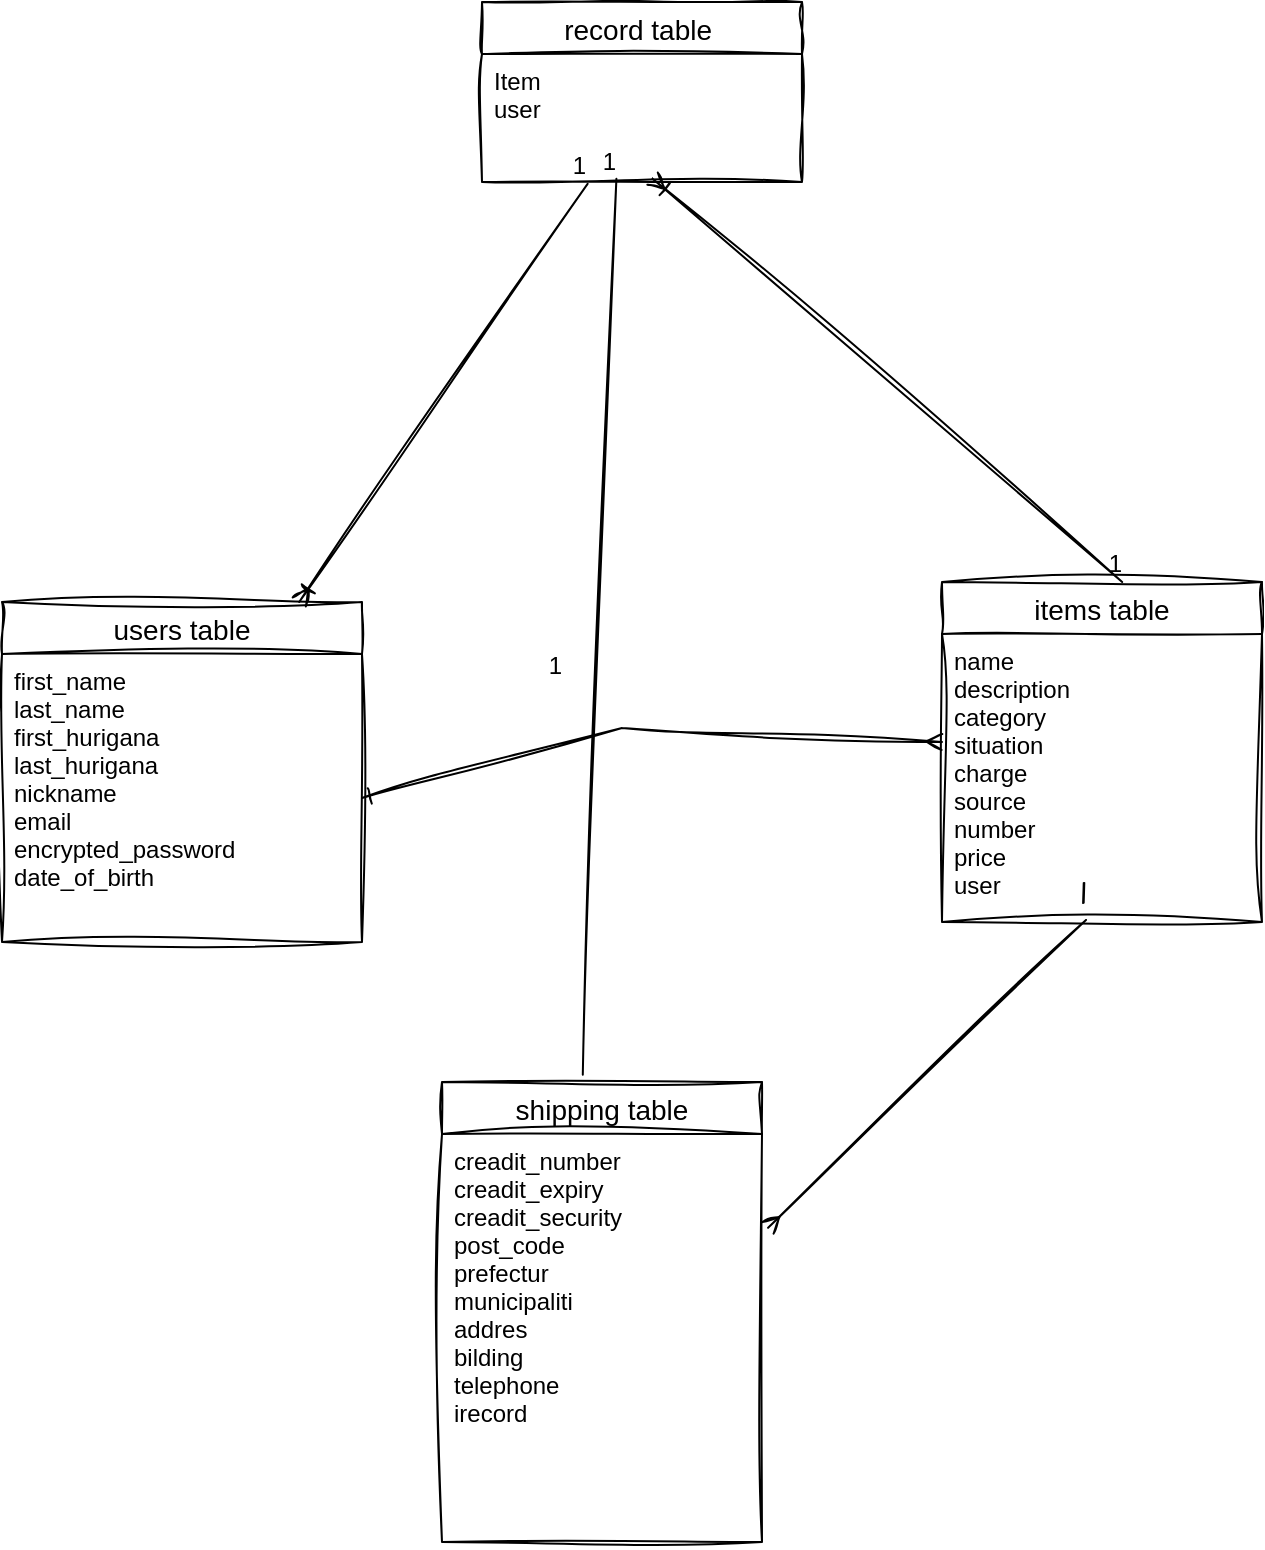 <mxfile>
    <diagram id="nuK60SEaYBQowQ5L0JVI" name="ページ1">
        <mxGraphModel dx="1045" dy="1156" grid="1" gridSize="10" guides="1" tooltips="1" connect="1" arrows="1" fold="1" page="1" pageScale="1" pageWidth="827" pageHeight="1169" math="0" shadow="0">
            <root>
                <mxCell id="0"/>
                <mxCell id="1" parent="0"/>
                <mxCell id="aDSKgT3HiRcXv0JjL9Wp-5" value="users table" style="swimlane;fontStyle=0;childLayout=stackLayout;horizontal=1;startSize=26;horizontalStack=0;resizeParent=1;resizeParentMax=0;resizeLast=0;collapsible=1;marginBottom=0;align=center;fontSize=14;sketch=1;curveFitting=1;jiggle=2;" parent="1" vertex="1">
                    <mxGeometry x="40" y="420" width="180" height="170" as="geometry"/>
                </mxCell>
                <mxCell id="aDSKgT3HiRcXv0JjL9Wp-7" value="first_name&#10;last_name&#10;first_hurigana&#10;last_hurigana&#10;nickname&#10;email&#10;encrypted_password&#10;date_of_birth" style="text;strokeColor=none;fillColor=none;spacingLeft=4;spacingRight=4;overflow=hidden;rotatable=0;points=[[0,0.5],[1,0.5]];portConstraint=eastwest;fontSize=12;sketch=1;curveFitting=1;jiggle=2;" parent="aDSKgT3HiRcXv0JjL9Wp-5" vertex="1">
                    <mxGeometry y="26" width="180" height="144" as="geometry"/>
                </mxCell>
                <mxCell id="38" value="items table" style="swimlane;fontStyle=0;childLayout=stackLayout;horizontal=1;startSize=26;horizontalStack=0;resizeParent=1;resizeParentMax=0;resizeLast=0;collapsible=1;marginBottom=0;align=center;fontSize=14;sketch=1;curveFitting=1;jiggle=2;" vertex="1" parent="1">
                    <mxGeometry x="510" y="410" width="160" height="170" as="geometry"/>
                </mxCell>
                <mxCell id="75" value="name&#10;description&#10;category&#10;situation&#10;charge&#10;source&#10;number&#10;price&#10;user" style="text;strokeColor=none;fillColor=none;spacingLeft=4;spacingRight=4;overflow=hidden;rotatable=0;points=[[0,0.5],[1,0.5]];portConstraint=eastwest;fontSize=12;sketch=1;curveFitting=1;jiggle=2;" vertex="1" parent="38">
                    <mxGeometry y="26" width="160" height="144" as="geometry"/>
                </mxCell>
                <mxCell id="43" value="shipping table" style="swimlane;fontStyle=0;childLayout=stackLayout;horizontal=1;startSize=26;horizontalStack=0;resizeParent=1;resizeParentMax=0;resizeLast=0;collapsible=1;marginBottom=0;align=center;fontSize=14;sketch=1;curveFitting=1;jiggle=2;" vertex="1" parent="1">
                    <mxGeometry x="260" y="660" width="160" height="230" as="geometry"/>
                </mxCell>
                <mxCell id="44" value="creadit_number&#10;creadit_expiry&#10;creadit_security&#10;post_code&#10;prefectur&#10;municipaliti&#10;addres&#10;bilding&#10;telephone&#10;irecord" style="text;strokeColor=none;fillColor=none;spacingLeft=4;spacingRight=4;overflow=hidden;rotatable=0;points=[[0,0.5],[1,0.5]];portConstraint=eastwest;fontSize=12;sketch=1;curveFitting=1;jiggle=2;" vertex="1" parent="43">
                    <mxGeometry y="26" width="160" height="204" as="geometry"/>
                </mxCell>
                <mxCell id="61" value="record table " style="swimlane;fontStyle=0;childLayout=stackLayout;horizontal=1;startSize=26;horizontalStack=0;resizeParent=1;resizeParentMax=0;resizeLast=0;collapsible=1;marginBottom=0;align=center;fontSize=14;sketch=1;curveFitting=1;jiggle=2;" vertex="1" parent="1">
                    <mxGeometry x="280" y="120" width="160" height="90" as="geometry"/>
                </mxCell>
                <mxCell id="62" value="Item &#10;user" style="text;strokeColor=none;fillColor=none;spacingLeft=4;spacingRight=4;overflow=hidden;rotatable=0;points=[[0,0.5],[1,0.5]];portConstraint=eastwest;fontSize=12;sketch=1;curveFitting=1;jiggle=2;" vertex="1" parent="61">
                    <mxGeometry y="26" width="160" height="64" as="geometry"/>
                </mxCell>
                <mxCell id="65" value="" style="endArrow=none;html=1;rounded=0;entryX=0.33;entryY=1.014;entryDx=0;entryDy=0;entryPerimeter=0;sketch=1;curveFitting=1;jiggle=2;startArrow=ERoneToMany;startFill=0;" edge="1" parent="1" source="aDSKgT3HiRcXv0JjL9Wp-5" target="62">
                    <mxGeometry relative="1" as="geometry">
                        <mxPoint x="440" y="450" as="sourcePoint"/>
                        <mxPoint x="600" y="450" as="targetPoint"/>
                    </mxGeometry>
                </mxCell>
                <mxCell id="66" value="1" style="resizable=0;html=1;align=right;verticalAlign=bottom;sketch=1;curveFitting=1;jiggle=2;" connectable="0" vertex="1" parent="65">
                    <mxGeometry x="1" relative="1" as="geometry"/>
                </mxCell>
                <mxCell id="67" value="" style="endArrow=none;html=1;rounded=0;exitX=0.533;exitY=0.974;exitDx=0;exitDy=0;exitPerimeter=0;entryX=0.563;entryY=0;entryDx=0;entryDy=0;entryPerimeter=0;sketch=1;curveFitting=1;jiggle=2;startArrow=ERoneToMany;startFill=0;" edge="1" parent="1" source="62" target="38">
                    <mxGeometry relative="1" as="geometry">
                        <mxPoint x="440" y="450" as="sourcePoint"/>
                        <mxPoint x="580" y="390" as="targetPoint"/>
                        <Array as="points"/>
                    </mxGeometry>
                </mxCell>
                <mxCell id="68" value="1" style="resizable=0;html=1;align=right;verticalAlign=bottom;sketch=1;curveFitting=1;jiggle=2;" connectable="0" vertex="1" parent="67">
                    <mxGeometry x="1" relative="1" as="geometry"/>
                </mxCell>
                <mxCell id="69" value="" style="endArrow=none;html=1;rounded=0;exitX=0.44;exitY=-0.016;exitDx=0;exitDy=0;exitPerimeter=0;entryX=0.42;entryY=0.974;entryDx=0;entryDy=0;entryPerimeter=0;sketch=1;curveFitting=1;jiggle=2;" edge="1" parent="1" source="43" target="62">
                    <mxGeometry relative="1" as="geometry">
                        <mxPoint x="440" y="450" as="sourcePoint"/>
                        <mxPoint x="600" y="450" as="targetPoint"/>
                    </mxGeometry>
                </mxCell>
                <mxCell id="70" value="1" style="resizable=0;html=1;align=right;verticalAlign=bottom;sketch=1;curveFitting=1;jiggle=2;" connectable="0" vertex="1" parent="69">
                    <mxGeometry x="1" relative="1" as="geometry"/>
                </mxCell>
                <mxCell id="73" value="" style="endArrow=ERmany;html=1;rounded=0;exitX=1;exitY=0.5;exitDx=0;exitDy=0;startArrow=ERone;startFill=0;endFill=0;sketch=1;curveFitting=1;jiggle=2;" edge="1" parent="1" source="aDSKgT3HiRcXv0JjL9Wp-7">
                    <mxGeometry relative="1" as="geometry">
                        <mxPoint x="440" y="450" as="sourcePoint"/>
                        <mxPoint x="510" y="490" as="targetPoint"/>
                        <Array as="points">
                            <mxPoint x="350" y="483"/>
                        </Array>
                    </mxGeometry>
                </mxCell>
                <mxCell id="74" value="1" style="resizable=0;html=1;align=right;verticalAlign=bottom;sketch=1;curveFitting=1;jiggle=2;" connectable="0" vertex="1" parent="73">
                    <mxGeometry x="1" relative="1" as="geometry">
                        <mxPoint x="-190" y="-30" as="offset"/>
                    </mxGeometry>
                </mxCell>
                <mxCell id="78" value="" style="endArrow=none;html=1;rounded=0;sketch=1;hachureGap=4;jiggle=2;curveFitting=1;fontFamily=Architects Daughter;fontSource=https%3A%2F%2Ffonts.googleapis.com%2Fcss%3Ffamily%3DArchitects%2BDaughter;fontSize=16;entryX=0.45;entryY=0.993;entryDx=0;entryDy=0;entryPerimeter=0;exitX=1.019;exitY=0.23;exitDx=0;exitDy=0;exitPerimeter=0;endFill=0;startArrow=ERmany;startFill=0;" edge="1" parent="1" source="44" target="75">
                    <mxGeometry relative="1" as="geometry">
                        <mxPoint x="460" y="680" as="sourcePoint"/>
                        <mxPoint x="620" y="680" as="targetPoint"/>
                    </mxGeometry>
                </mxCell>
                <mxCell id="79" value="1" style="resizable=0;html=1;align=right;verticalAlign=bottom;sketch=1;hachureGap=4;jiggle=2;curveFitting=1;fontFamily=Architects Daughter;fontSource=https%3A%2F%2Ffonts.googleapis.com%2Fcss%3Ffamily%3DArchitects%2BDaughter;fontSize=20;" connectable="0" vertex="1" parent="78">
                    <mxGeometry x="1" relative="1" as="geometry"/>
                </mxCell>
            </root>
        </mxGraphModel>
    </diagram>
    <diagram id="CPGWWXwPNTLEUiOqou-N" name="ページ2">
        <mxGraphModel dx="362" dy="978" grid="1" gridSize="10" guides="1" tooltips="1" connect="1" arrows="1" fold="1" page="1" pageScale="1" pageWidth="827" pageHeight="1169" math="0" shadow="0">
            <root>
                <mxCell id="0"/>
                <mxCell id="1" parent="0"/>
            </root>
        </mxGraphModel>
    </diagram>
</mxfile>
